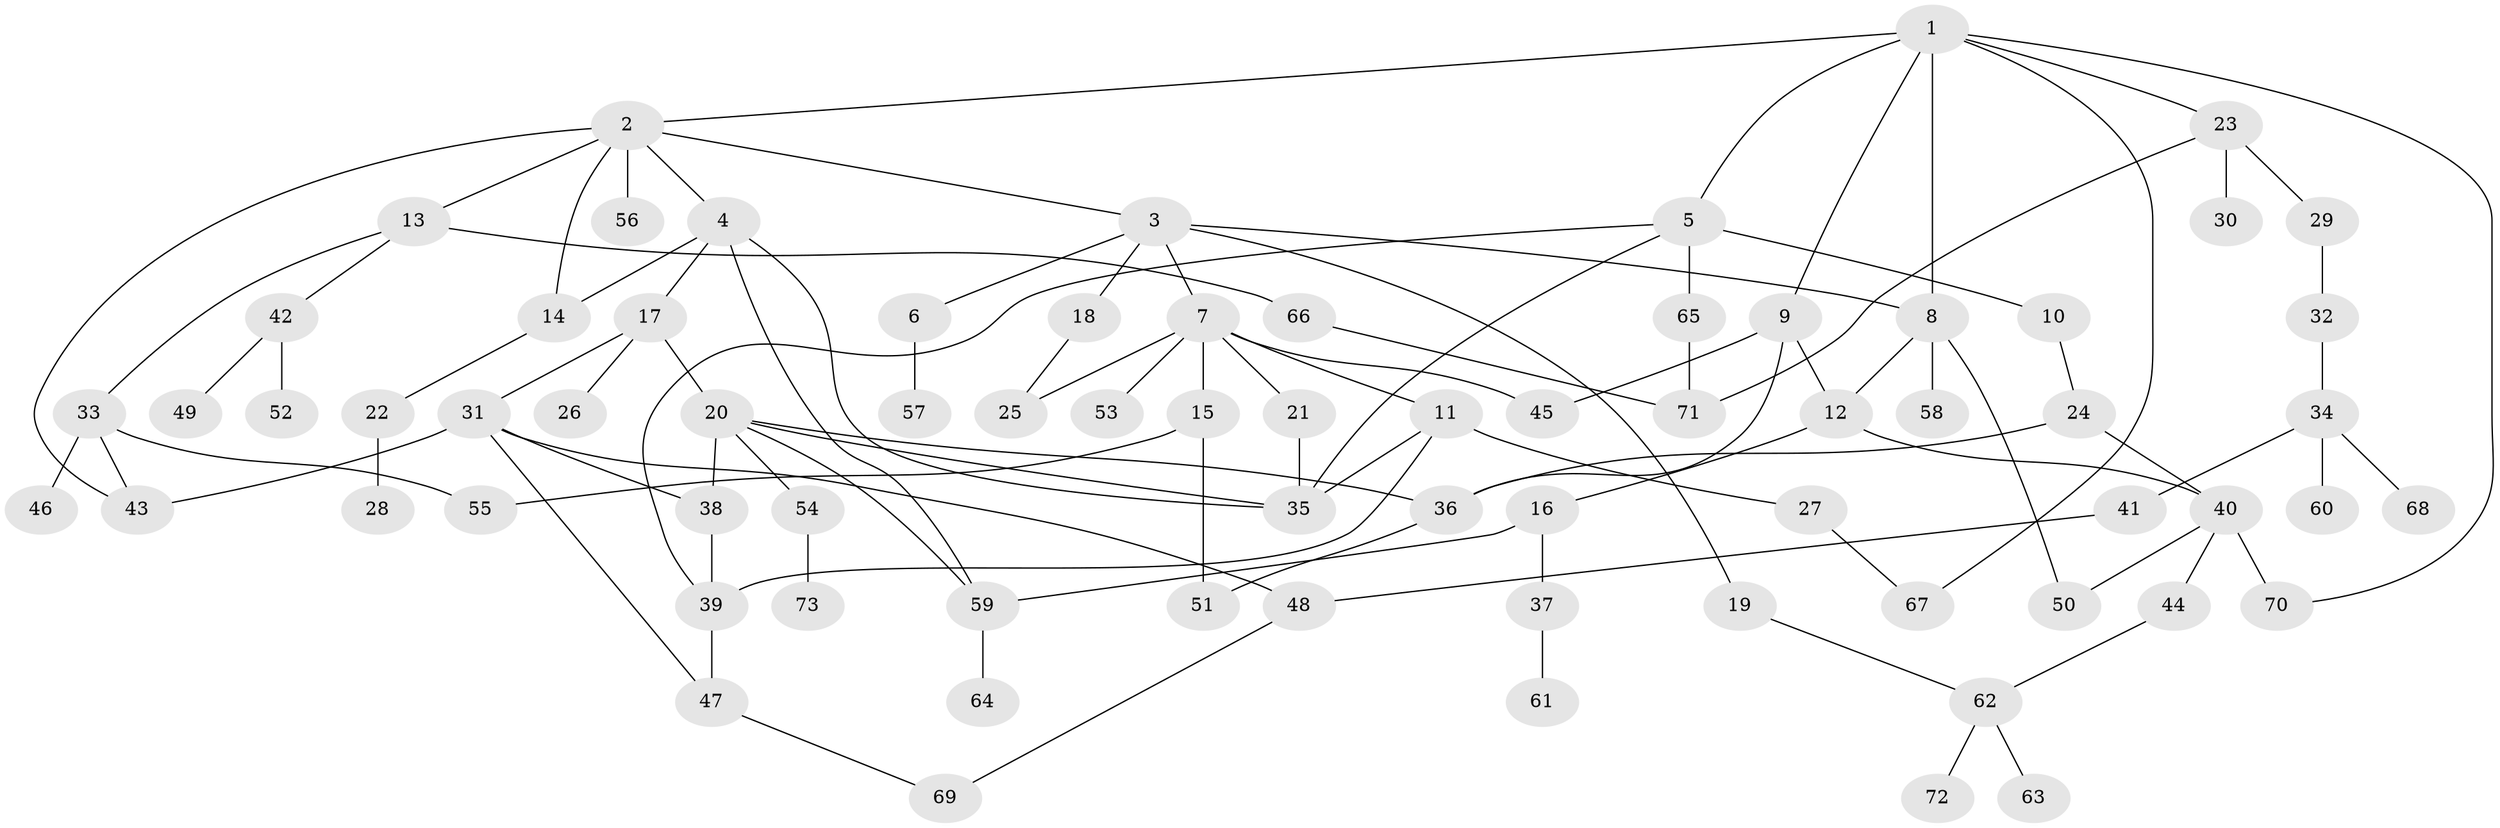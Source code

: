 // coarse degree distribution, {8: 0.09090909090909091, 4: 0.18181818181818182, 5: 0.045454545454545456, 1: 0.22727272727272727, 6: 0.09090909090909091, 3: 0.18181818181818182, 2: 0.18181818181818182}
// Generated by graph-tools (version 1.1) at 2025/48/03/04/25 22:48:49]
// undirected, 73 vertices, 102 edges
graph export_dot {
  node [color=gray90,style=filled];
  1;
  2;
  3;
  4;
  5;
  6;
  7;
  8;
  9;
  10;
  11;
  12;
  13;
  14;
  15;
  16;
  17;
  18;
  19;
  20;
  21;
  22;
  23;
  24;
  25;
  26;
  27;
  28;
  29;
  30;
  31;
  32;
  33;
  34;
  35;
  36;
  37;
  38;
  39;
  40;
  41;
  42;
  43;
  44;
  45;
  46;
  47;
  48;
  49;
  50;
  51;
  52;
  53;
  54;
  55;
  56;
  57;
  58;
  59;
  60;
  61;
  62;
  63;
  64;
  65;
  66;
  67;
  68;
  69;
  70;
  71;
  72;
  73;
  1 -- 2;
  1 -- 5;
  1 -- 9;
  1 -- 23;
  1 -- 67;
  1 -- 70;
  1 -- 8;
  2 -- 3;
  2 -- 4;
  2 -- 13;
  2 -- 14;
  2 -- 43;
  2 -- 56;
  3 -- 6;
  3 -- 7;
  3 -- 8;
  3 -- 18;
  3 -- 19;
  4 -- 17;
  4 -- 14;
  4 -- 35;
  4 -- 59;
  5 -- 10;
  5 -- 35;
  5 -- 65;
  5 -- 39;
  6 -- 57;
  7 -- 11;
  7 -- 15;
  7 -- 21;
  7 -- 25;
  7 -- 45;
  7 -- 53;
  8 -- 50;
  8 -- 58;
  8 -- 12;
  9 -- 12;
  9 -- 45;
  9 -- 36;
  10 -- 24;
  11 -- 27;
  11 -- 39;
  11 -- 35;
  12 -- 16;
  12 -- 40;
  13 -- 33;
  13 -- 42;
  13 -- 66;
  14 -- 22;
  15 -- 55;
  15 -- 51;
  16 -- 37;
  16 -- 59;
  17 -- 20;
  17 -- 26;
  17 -- 31;
  18 -- 25;
  19 -- 62;
  20 -- 36;
  20 -- 38;
  20 -- 54;
  20 -- 35;
  20 -- 59;
  21 -- 35;
  22 -- 28;
  23 -- 29;
  23 -- 30;
  23 -- 71;
  24 -- 40;
  24 -- 36;
  27 -- 67;
  29 -- 32;
  31 -- 43;
  31 -- 47;
  31 -- 48;
  31 -- 38;
  32 -- 34;
  33 -- 46;
  33 -- 43;
  33 -- 55;
  34 -- 41;
  34 -- 60;
  34 -- 68;
  36 -- 51;
  37 -- 61;
  38 -- 39;
  39 -- 47;
  40 -- 44;
  40 -- 70;
  40 -- 50;
  41 -- 48;
  42 -- 49;
  42 -- 52;
  44 -- 62;
  47 -- 69;
  48 -- 69;
  54 -- 73;
  59 -- 64;
  62 -- 63;
  62 -- 72;
  65 -- 71;
  66 -- 71;
}
